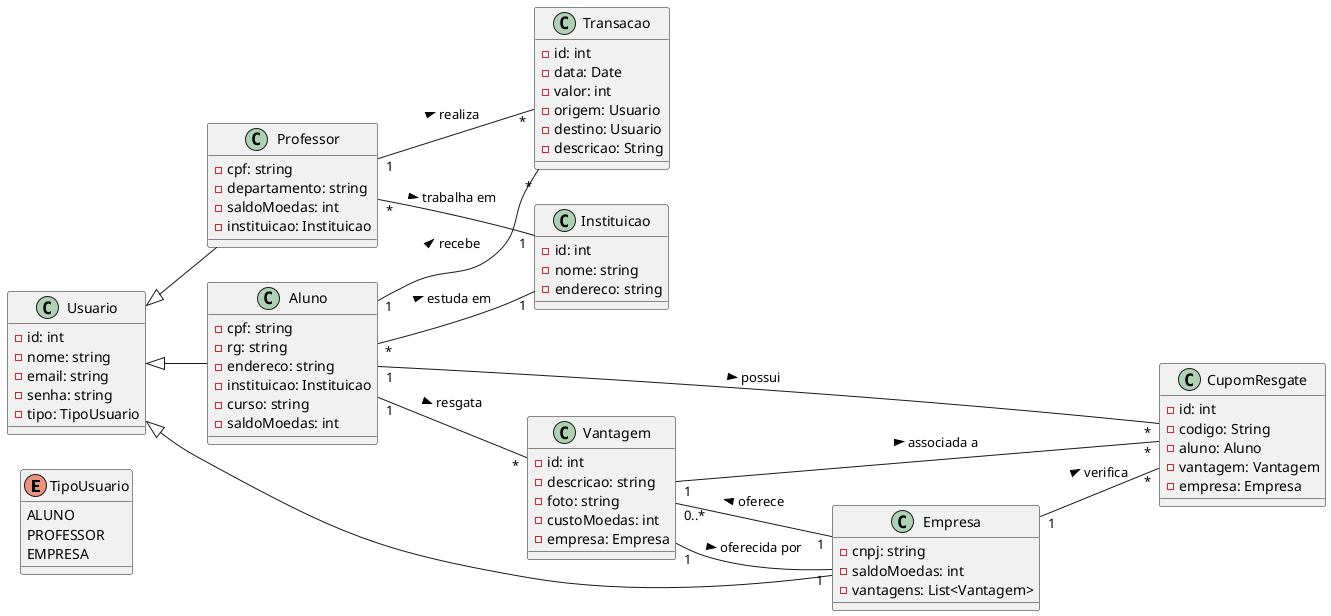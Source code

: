 @startuml Diagrama de classes
left to right direction

enum TipoUsuario {
    ALUNO
    PROFESSOR
    EMPRESA
}

class Usuario {
    - id: int
    - nome: string
    - email: string
    - senha: string
    - tipo: TipoUsuario
}

class Aluno {
    - cpf: string
    - rg: string
    - endereco: string
    - instituicao: Instituicao
    - curso: string
    - saldoMoedas: int
}

class Professor {
    - cpf: string
    - departamento: string
    - saldoMoedas: int
    - instituicao: Instituicao
}

class Empresa {
    - cnpj: string
    - saldoMoedas: int
    - vantagens: List<Vantagem>
}

class Instituicao {
    - id: int
    - nome: string
    - endereco: string
}

class Vantagem {
    - id: int
    - descricao: string
    - foto: string
    - custoMoedas: int
    - empresa: Empresa
}

class CupomResgate {
    - id: int
    - codigo: String
    - aluno: Aluno
    - vantagem: Vantagem
    - empresa: Empresa
}

class Transacao {
    - id: int
    - data: Date
    - valor: int
    - origem: Usuario
    - destino: Usuario
    - descricao: String
}

Usuario <|-- Aluno
Usuario <|-- Professor
Usuario <|-- Empresa

Aluno "*" -- "1" Instituicao : estuda em >
Professor "*" -- "1" Instituicao : trabalha em >

Empresa "1" -- "0..*" Vantagem : oferece >

Aluno "1" -- "*" Vantagem : resgata >
Aluno "1" -- "*" CupomResgate : possui >
Empresa "1" -- "*" CupomResgate : verifica >

Professor "1" -- "*" Transacao : realiza >
Aluno "1" -- "*" Transacao : recebe >

Vantagem "1" -- "1" Empresa : oferecida por >
Vantagem "1" -- "*" CupomResgate : associada a >

@enduml
